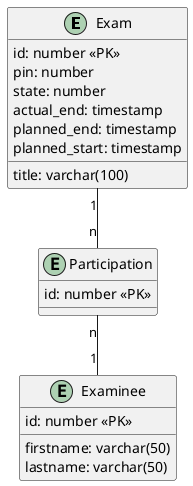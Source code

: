 @startuml
entity Exam {
    id: number <<PK>>
    pin: number
    state: number
    actual_end: timestamp
    planned_end: timestamp
    planned_start: timestamp
    title: varchar(100)
}

entity Examinee {
    id: number <<PK>>
    firstname: varchar(50)
    lastname: varchar(50)
}

entity Participation {
    id: number <<PK>>
}

Exam "1" -- "n" Participation
Participation "n" -- "1" Examinee
@enduml